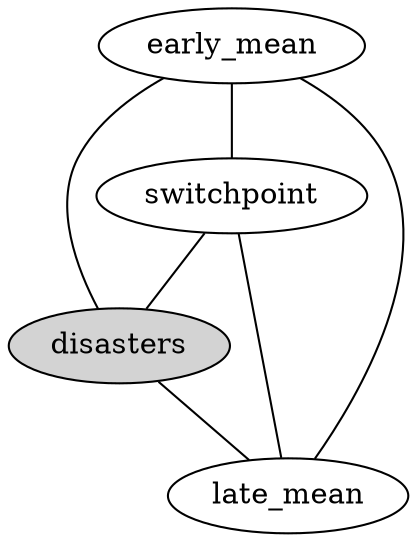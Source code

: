 digraph G {
disasters [style=filled];
switchpoint;
early_mean;
late_mean;
switchpoint -> late_mean  [arrowhead=none];
disasters -> late_mean  [arrowhead=none];
early_mean -> late_mean  [arrowhead=none];
switchpoint -> disasters  [arrowhead=none];
early_mean -> disasters  [arrowhead=none];
early_mean -> switchpoint  [arrowhead=none];
}
